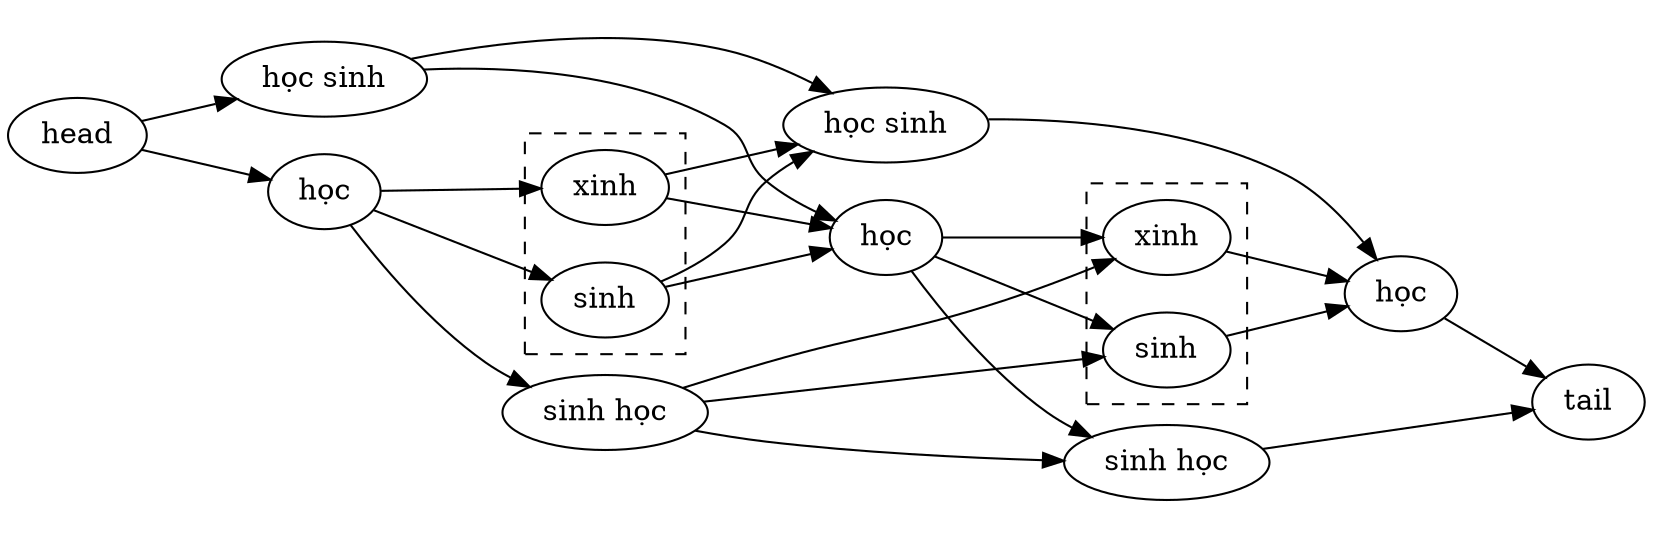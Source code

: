 digraph wordlattice {
	rankdir=LR
	fontname=arial;
	head [label="head"];
	tail [label="tail"];
	style=invis;
	subgraph cluster_l1 {
		hoc1 [label="học"];
		hocsinh1 [label="học sinh"];
	}
	subgraph cluster_l2 {
		subgraph cluster_l21 {
		style=dashed;
		sinh2 [label="sinh"];
		xinh2 [label="xinh"];
		}
		sinhhoc2 [label="sinh học"];
	}
	subgraph cluster_l3 {
		hoc3 [label="học"];
		hocsinh3 [label="học sinh"];
	}
	subgraph cluster_l4 {
		subgraph cluster_l41 {
		style=dashed;
		sinh4 [label="sinh"];
		xinh4 [label="xinh"];
		}
		sinhhoc4 [label="sinh học"];
	}
	subgraph cluster_l5 {
		hoc5 [label="học"];
	}
	head -> hoc1;
	head -> hocsinh1;
	hoc1 -> {sinh2 sinhhoc2 xinh2};
	hocsinh1 -> { hoc3 hocsinh3};
	sinh2 -> { hoc3 hocsinh3};
	xinh2 -> {hoc3 hocsinh3};
	sinhhoc2 -> {sinh4 xinh4 sinhhoc4};
	hoc3 -> {sinh4 sinhhoc4 xinh4};
	hocsinh3 -> hoc5;
	sinh4 -> hoc5;
	xinh4 -> hoc5;
	sinhhoc4 -> tail;
	hoc5 -> tail;
}
